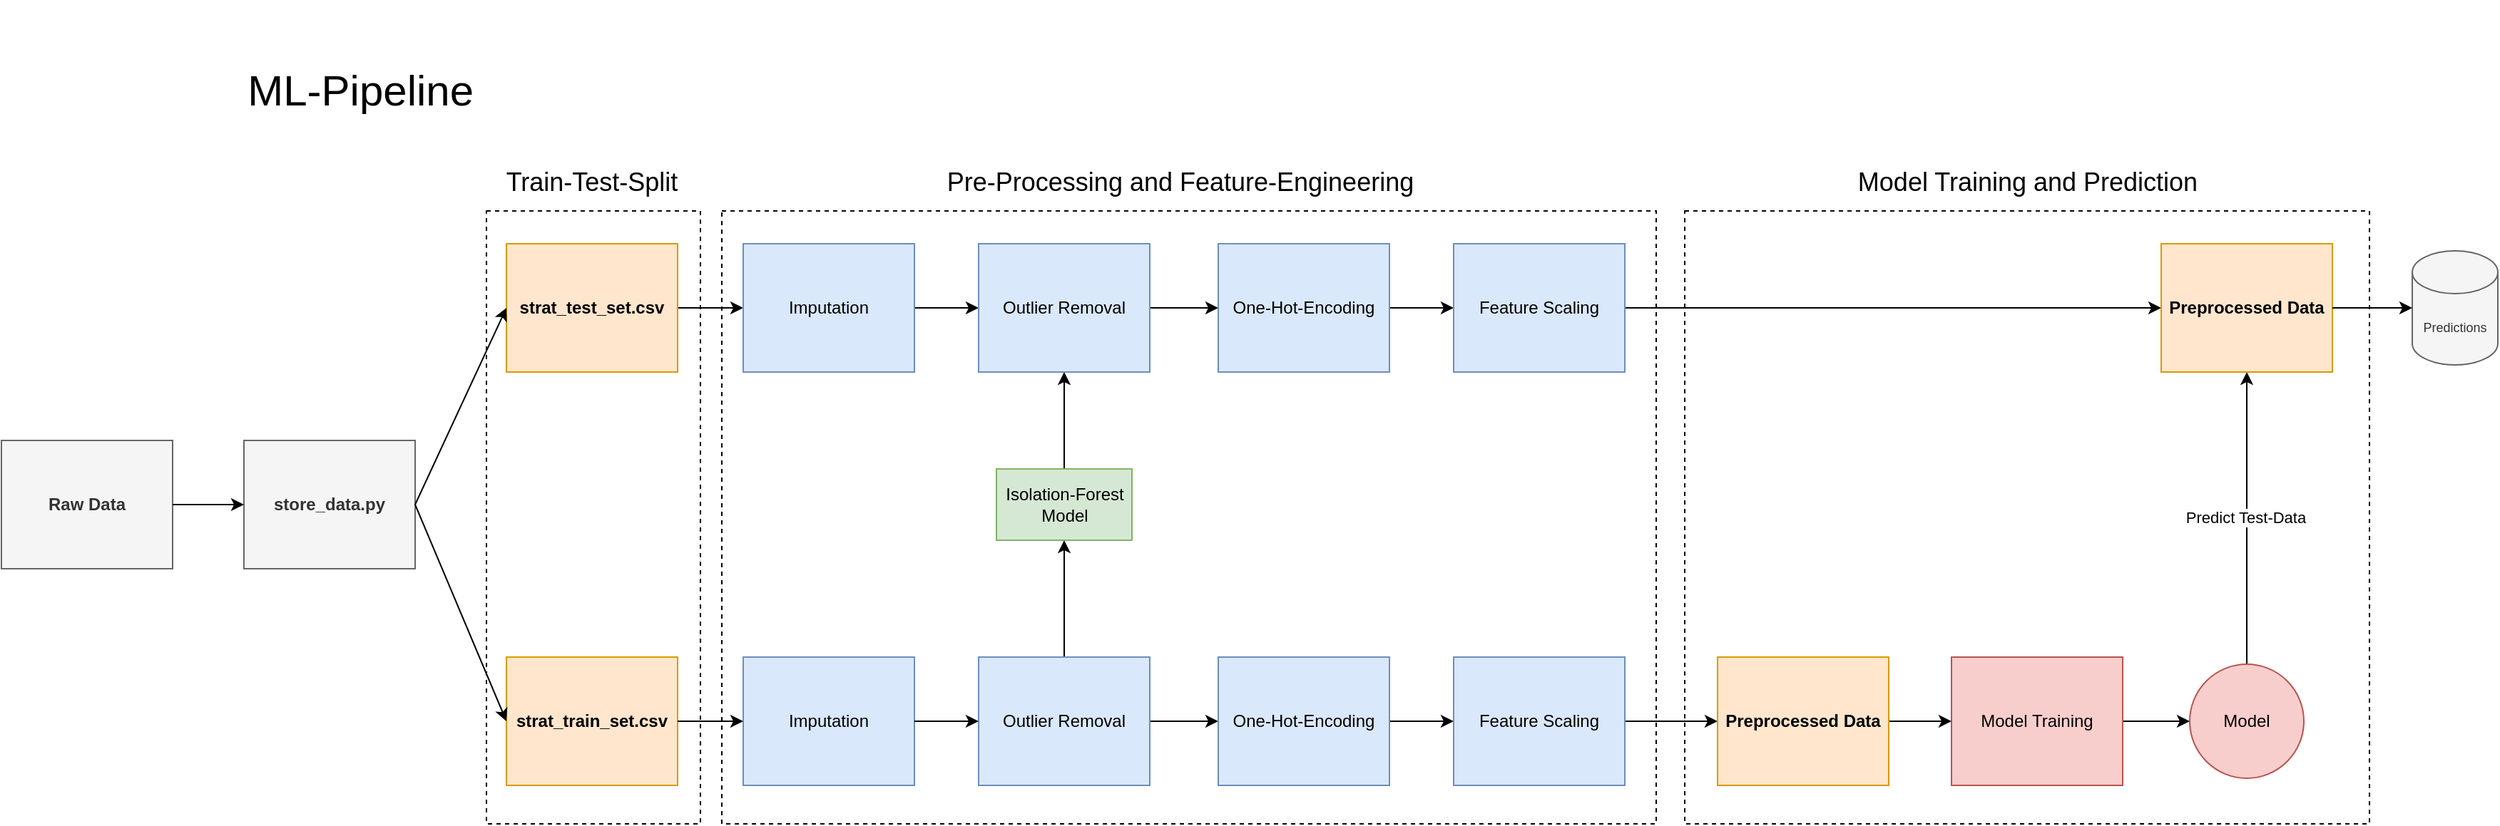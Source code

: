 <mxfile version="22.1.7" type="device">
  <diagram id="R2lEEEUBdFMjLlhIrx00" name="Page-1">
    <mxGraphModel dx="2027" dy="2263" grid="1" gridSize="10" guides="1" tooltips="1" connect="1" arrows="1" fold="1" page="1" pageScale="1" pageWidth="850" pageHeight="1100" math="0" shadow="0" extFonts="Permanent Marker^https://fonts.googleapis.com/css?family=Permanent+Marker">
      <root>
        <mxCell id="0" />
        <mxCell id="1" parent="0" />
        <mxCell id="SXCJhAjKf7nb-w6kiQrv-19" value="" style="rounded=0;whiteSpace=wrap;html=1;fillColor=none;dashed=1;" parent="1" vertex="1">
          <mxGeometry x="370" y="120" width="150" height="430" as="geometry" />
        </mxCell>
        <mxCell id="SXCJhAjKf7nb-w6kiQrv-20" value="" style="rounded=0;whiteSpace=wrap;html=1;fillColor=none;dashed=1;" parent="1" vertex="1">
          <mxGeometry x="535" y="120" width="655" height="430" as="geometry" />
        </mxCell>
        <mxCell id="SXCJhAjKf7nb-w6kiQrv-1" value="&lt;b&gt;Raw Data&lt;/b&gt;" style="rounded=0;whiteSpace=wrap;html=1;fillColor=#f5f5f5;fontColor=#333333;strokeColor=#666666;" parent="1" vertex="1">
          <mxGeometry x="30" y="281" width="120" height="90" as="geometry" />
        </mxCell>
        <mxCell id="SXCJhAjKf7nb-w6kiQrv-2" value="&lt;b&gt;store_data.py&lt;/b&gt;" style="rounded=0;whiteSpace=wrap;html=1;fillColor=#f5f5f5;fontColor=#333333;strokeColor=#666666;" parent="1" vertex="1">
          <mxGeometry x="200" y="281" width="120" height="90" as="geometry" />
        </mxCell>
        <mxCell id="SXCJhAjKf7nb-w6kiQrv-5" value="" style="endArrow=classic;html=1;rounded=0;exitX=1;exitY=0.5;exitDx=0;exitDy=0;entryX=0;entryY=0.5;entryDx=0;entryDy=0;" parent="1" source="SXCJhAjKf7nb-w6kiQrv-1" target="SXCJhAjKf7nb-w6kiQrv-2" edge="1">
          <mxGeometry width="50" height="50" relative="1" as="geometry">
            <mxPoint x="190" y="361" as="sourcePoint" />
            <mxPoint x="240" y="311" as="targetPoint" />
          </mxGeometry>
        </mxCell>
        <mxCell id="fnRuPF89Nc_uUHGO6Oz5-6" style="edgeStyle=orthogonalEdgeStyle;rounded=0;orthogonalLoop=1;jettySize=auto;html=1;entryX=0;entryY=0.5;entryDx=0;entryDy=0;" edge="1" parent="1" source="SXCJhAjKf7nb-w6kiQrv-6" target="fnRuPF89Nc_uUHGO6Oz5-1">
          <mxGeometry relative="1" as="geometry" />
        </mxCell>
        <mxCell id="SXCJhAjKf7nb-w6kiQrv-6" value="&lt;b&gt;strat_test_set.csv&lt;/b&gt;" style="rounded=0;whiteSpace=wrap;html=1;fillColor=#ffe6cc;strokeColor=#d79b00;" parent="1" vertex="1">
          <mxGeometry x="384" y="143" width="120" height="90" as="geometry" />
        </mxCell>
        <mxCell id="SXCJhAjKf7nb-w6kiQrv-7" value="&lt;b&gt;strat_train_set.csv&lt;/b&gt;" style="rounded=0;whiteSpace=wrap;html=1;fillColor=#ffe6cc;strokeColor=#d79b00;" parent="1" vertex="1">
          <mxGeometry x="384" y="433" width="120" height="90" as="geometry" />
        </mxCell>
        <mxCell id="SXCJhAjKf7nb-w6kiQrv-8" value="" style="endArrow=classic;html=1;rounded=0;exitX=1;exitY=0.5;exitDx=0;exitDy=0;entryX=0;entryY=0.5;entryDx=0;entryDy=0;" parent="1" source="SXCJhAjKf7nb-w6kiQrv-2" target="SXCJhAjKf7nb-w6kiQrv-6" edge="1">
          <mxGeometry width="50" height="50" relative="1" as="geometry">
            <mxPoint x="160" y="336" as="sourcePoint" />
            <mxPoint x="210" y="336" as="targetPoint" />
          </mxGeometry>
        </mxCell>
        <mxCell id="SXCJhAjKf7nb-w6kiQrv-9" value="" style="endArrow=classic;html=1;rounded=0;exitX=1;exitY=0.5;exitDx=0;exitDy=0;entryX=0;entryY=0.5;entryDx=0;entryDy=0;" parent="1" source="SXCJhAjKf7nb-w6kiQrv-2" target="SXCJhAjKf7nb-w6kiQrv-7" edge="1">
          <mxGeometry width="50" height="50" relative="1" as="geometry">
            <mxPoint x="330" y="336" as="sourcePoint" />
            <mxPoint x="420" y="271" as="targetPoint" />
          </mxGeometry>
        </mxCell>
        <mxCell id="SXCJhAjKf7nb-w6kiQrv-10" value="Imputation" style="rounded=0;whiteSpace=wrap;html=1;fillColor=#dae8fc;strokeColor=#6c8ebf;" parent="1" vertex="1">
          <mxGeometry x="550" y="433" width="120" height="90" as="geometry" />
        </mxCell>
        <mxCell id="SXCJhAjKf7nb-w6kiQrv-16" style="edgeStyle=orthogonalEdgeStyle;rounded=0;orthogonalLoop=1;jettySize=auto;html=1;entryX=0;entryY=0.5;entryDx=0;entryDy=0;" parent="1" source="SXCJhAjKf7nb-w6kiQrv-11" target="SXCJhAjKf7nb-w6kiQrv-12" edge="1">
          <mxGeometry relative="1" as="geometry" />
        </mxCell>
        <mxCell id="eu2c1NRFAATYJoVZKJut-3" style="edgeStyle=orthogonalEdgeStyle;rounded=0;orthogonalLoop=1;jettySize=auto;html=1;entryX=0.5;entryY=1;entryDx=0;entryDy=0;" parent="1" source="SXCJhAjKf7nb-w6kiQrv-11" target="eu2c1NRFAATYJoVZKJut-1" edge="1">
          <mxGeometry relative="1" as="geometry" />
        </mxCell>
        <mxCell id="SXCJhAjKf7nb-w6kiQrv-11" value="Outlier Removal" style="rounded=0;whiteSpace=wrap;html=1;fillColor=#dae8fc;strokeColor=#6c8ebf;" parent="1" vertex="1">
          <mxGeometry x="715" y="433" width="120" height="90" as="geometry" />
        </mxCell>
        <mxCell id="SXCJhAjKf7nb-w6kiQrv-17" style="edgeStyle=orthogonalEdgeStyle;rounded=0;orthogonalLoop=1;jettySize=auto;html=1;entryX=0;entryY=0.5;entryDx=0;entryDy=0;" parent="1" source="SXCJhAjKf7nb-w6kiQrv-12" target="SXCJhAjKf7nb-w6kiQrv-13" edge="1">
          <mxGeometry relative="1" as="geometry" />
        </mxCell>
        <mxCell id="SXCJhAjKf7nb-w6kiQrv-12" value="One-Hot-Encoding" style="rounded=0;whiteSpace=wrap;html=1;fillColor=#dae8fc;strokeColor=#6c8ebf;" parent="1" vertex="1">
          <mxGeometry x="883" y="433" width="120" height="90" as="geometry" />
        </mxCell>
        <mxCell id="fnRuPF89Nc_uUHGO6Oz5-20" style="edgeStyle=orthogonalEdgeStyle;rounded=0;orthogonalLoop=1;jettySize=auto;html=1;" edge="1" parent="1" source="SXCJhAjKf7nb-w6kiQrv-13" target="fnRuPF89Nc_uUHGO6Oz5-19">
          <mxGeometry relative="1" as="geometry" />
        </mxCell>
        <mxCell id="SXCJhAjKf7nb-w6kiQrv-13" value="Feature Scaling" style="rounded=0;whiteSpace=wrap;html=1;fillColor=#dae8fc;strokeColor=#6c8ebf;" parent="1" vertex="1">
          <mxGeometry x="1048" y="433" width="120" height="90" as="geometry" />
        </mxCell>
        <mxCell id="SXCJhAjKf7nb-w6kiQrv-14" value="" style="endArrow=classic;html=1;rounded=0;exitX=1;exitY=0.5;exitDx=0;exitDy=0;entryX=0;entryY=0.5;entryDx=0;entryDy=0;" parent="1" source="SXCJhAjKf7nb-w6kiQrv-7" target="SXCJhAjKf7nb-w6kiQrv-10" edge="1">
          <mxGeometry width="50" height="50" relative="1" as="geometry">
            <mxPoint x="304" y="423" as="sourcePoint" />
            <mxPoint x="394" y="488" as="targetPoint" />
          </mxGeometry>
        </mxCell>
        <mxCell id="SXCJhAjKf7nb-w6kiQrv-15" value="" style="endArrow=classic;html=1;rounded=0;exitX=1;exitY=0.5;exitDx=0;exitDy=0;entryX=0;entryY=0.5;entryDx=0;entryDy=0;" parent="1" source="SXCJhAjKf7nb-w6kiQrv-10" target="SXCJhAjKf7nb-w6kiQrv-11" edge="1">
          <mxGeometry width="50" height="50" relative="1" as="geometry">
            <mxPoint x="500" y="488" as="sourcePoint" />
            <mxPoint x="560" y="488" as="targetPoint" />
          </mxGeometry>
        </mxCell>
        <mxCell id="SXCJhAjKf7nb-w6kiQrv-21" value="" style="shape=image;verticalLabelPosition=bottom;labelBackgroundColor=default;verticalAlign=top;aspect=fixed;imageAspect=0;image=https://upload.wikimedia.org/wikipedia/commons/thumb/0/05/Scikit_learn_logo_small.svg/1200px-Scikit_learn_logo_small.svg.png;" parent="1" vertex="1">
          <mxGeometry x="30.25" y="-28" width="159.75" height="86" as="geometry" />
        </mxCell>
        <mxCell id="SXCJhAjKf7nb-w6kiQrv-22" value="&lt;font style=&quot;font-size: 30px;&quot;&gt;ML-Pipeline&amp;nbsp;&lt;/font&gt;" style="text;strokeColor=none;align=center;fillColor=none;html=1;verticalAlign=middle;whiteSpace=wrap;rounded=0;" parent="1" vertex="1">
          <mxGeometry x="196" y="15" width="180" height="40" as="geometry" />
        </mxCell>
        <mxCell id="fnRuPF89Nc_uUHGO6Oz5-9" style="edgeStyle=orthogonalEdgeStyle;rounded=0;orthogonalLoop=1;jettySize=auto;html=1;entryX=0.5;entryY=1;entryDx=0;entryDy=0;" edge="1" parent="1" source="eu2c1NRFAATYJoVZKJut-1" target="fnRuPF89Nc_uUHGO6Oz5-2">
          <mxGeometry relative="1" as="geometry" />
        </mxCell>
        <mxCell id="eu2c1NRFAATYJoVZKJut-1" value="Isolation-Forest Model" style="rounded=0;whiteSpace=wrap;html=1;fillColor=#d5e8d4;strokeColor=#82b366;" parent="1" vertex="1">
          <mxGeometry x="727.5" y="301" width="95" height="50" as="geometry" />
        </mxCell>
        <mxCell id="fnRuPF89Nc_uUHGO6Oz5-25" style="edgeStyle=orthogonalEdgeStyle;rounded=0;orthogonalLoop=1;jettySize=auto;html=1;entryX=0;entryY=0.5;entryDx=0;entryDy=0;" edge="1" parent="1" source="fnRuPF89Nc_uUHGO6Oz5-1" target="fnRuPF89Nc_uUHGO6Oz5-2">
          <mxGeometry relative="1" as="geometry" />
        </mxCell>
        <mxCell id="fnRuPF89Nc_uUHGO6Oz5-1" value="Imputation" style="rounded=0;whiteSpace=wrap;html=1;fillColor=#dae8fc;strokeColor=#6c8ebf;" vertex="1" parent="1">
          <mxGeometry x="550" y="143" width="120" height="90" as="geometry" />
        </mxCell>
        <mxCell id="fnRuPF89Nc_uUHGO6Oz5-26" style="edgeStyle=orthogonalEdgeStyle;rounded=0;orthogonalLoop=1;jettySize=auto;html=1;entryX=0;entryY=0.5;entryDx=0;entryDy=0;" edge="1" parent="1" source="fnRuPF89Nc_uUHGO6Oz5-2" target="fnRuPF89Nc_uUHGO6Oz5-3">
          <mxGeometry relative="1" as="geometry" />
        </mxCell>
        <mxCell id="fnRuPF89Nc_uUHGO6Oz5-2" value="Outlier Removal" style="rounded=0;whiteSpace=wrap;html=1;fillColor=#dae8fc;strokeColor=#6c8ebf;" vertex="1" parent="1">
          <mxGeometry x="715" y="143" width="120" height="90" as="geometry" />
        </mxCell>
        <mxCell id="fnRuPF89Nc_uUHGO6Oz5-10" style="edgeStyle=orthogonalEdgeStyle;rounded=0;orthogonalLoop=1;jettySize=auto;html=1;entryX=0;entryY=0.5;entryDx=0;entryDy=0;" edge="1" parent="1" source="fnRuPF89Nc_uUHGO6Oz5-3" target="fnRuPF89Nc_uUHGO6Oz5-4">
          <mxGeometry relative="1" as="geometry" />
        </mxCell>
        <mxCell id="fnRuPF89Nc_uUHGO6Oz5-3" value="One-Hot-Encoding" style="rounded=0;whiteSpace=wrap;html=1;fillColor=#dae8fc;strokeColor=#6c8ebf;" vertex="1" parent="1">
          <mxGeometry x="883" y="143" width="120" height="90" as="geometry" />
        </mxCell>
        <mxCell id="fnRuPF89Nc_uUHGO6Oz5-22" style="edgeStyle=orthogonalEdgeStyle;rounded=0;orthogonalLoop=1;jettySize=auto;html=1;entryX=0;entryY=0.5;entryDx=0;entryDy=0;" edge="1" parent="1" source="fnRuPF89Nc_uUHGO6Oz5-4" target="fnRuPF89Nc_uUHGO6Oz5-21">
          <mxGeometry relative="1" as="geometry" />
        </mxCell>
        <mxCell id="fnRuPF89Nc_uUHGO6Oz5-4" value="Feature Scaling" style="rounded=0;whiteSpace=wrap;html=1;fillColor=#dae8fc;strokeColor=#6c8ebf;" vertex="1" parent="1">
          <mxGeometry x="1048" y="143" width="120" height="90" as="geometry" />
        </mxCell>
        <mxCell id="fnRuPF89Nc_uUHGO6Oz5-11" value="&lt;font style=&quot;font-size: 18px;&quot;&gt;Train-Test-Split&lt;/font&gt;" style="text;strokeColor=none;align=center;fillColor=none;html=1;verticalAlign=middle;whiteSpace=wrap;rounded=0;" vertex="1" parent="1">
          <mxGeometry x="354" y="80" width="180" height="40" as="geometry" />
        </mxCell>
        <mxCell id="fnRuPF89Nc_uUHGO6Oz5-12" value="&lt;font style=&quot;font-size: 18px;&quot;&gt;Pre-Processing and Feature-Engineering&lt;/font&gt;" style="text;strokeColor=none;align=center;fillColor=none;html=1;verticalAlign=middle;whiteSpace=wrap;rounded=0;" vertex="1" parent="1">
          <mxGeometry x="670" y="80" width="372.5" height="40" as="geometry" />
        </mxCell>
        <mxCell id="fnRuPF89Nc_uUHGO6Oz5-13" value="" style="rounded=0;whiteSpace=wrap;html=1;fillColor=none;dashed=1;" vertex="1" parent="1">
          <mxGeometry x="1210" y="120" width="480" height="430" as="geometry" />
        </mxCell>
        <mxCell id="fnRuPF89Nc_uUHGO6Oz5-16" style="edgeStyle=orthogonalEdgeStyle;rounded=0;orthogonalLoop=1;jettySize=auto;html=1;" edge="1" parent="1" source="fnRuPF89Nc_uUHGO6Oz5-14" target="fnRuPF89Nc_uUHGO6Oz5-15">
          <mxGeometry relative="1" as="geometry" />
        </mxCell>
        <mxCell id="fnRuPF89Nc_uUHGO6Oz5-14" value="Model Training" style="rounded=0;whiteSpace=wrap;html=1;fillColor=#f8cecc;strokeColor=#b85450;" vertex="1" parent="1">
          <mxGeometry x="1397" y="433" width="120" height="90" as="geometry" />
        </mxCell>
        <mxCell id="fnRuPF89Nc_uUHGO6Oz5-23" style="edgeStyle=orthogonalEdgeStyle;rounded=0;orthogonalLoop=1;jettySize=auto;html=1;entryX=0.5;entryY=1;entryDx=0;entryDy=0;" edge="1" parent="1" source="fnRuPF89Nc_uUHGO6Oz5-15" target="fnRuPF89Nc_uUHGO6Oz5-21">
          <mxGeometry relative="1" as="geometry" />
        </mxCell>
        <mxCell id="fnRuPF89Nc_uUHGO6Oz5-27" value="Predict Test-Data" style="edgeLabel;html=1;align=center;verticalAlign=middle;resizable=0;points=[];" vertex="1" connectable="0" parent="fnRuPF89Nc_uUHGO6Oz5-23">
          <mxGeometry x="0.009" y="1" relative="1" as="geometry">
            <mxPoint as="offset" />
          </mxGeometry>
        </mxCell>
        <mxCell id="fnRuPF89Nc_uUHGO6Oz5-15" value="Model" style="ellipse;whiteSpace=wrap;html=1;fillColor=#f8cecc;strokeColor=#b85450;" vertex="1" parent="1">
          <mxGeometry x="1564" y="438" width="80" height="80" as="geometry" />
        </mxCell>
        <mxCell id="fnRuPF89Nc_uUHGO6Oz5-24" style="edgeStyle=orthogonalEdgeStyle;rounded=0;orthogonalLoop=1;jettySize=auto;html=1;" edge="1" parent="1" source="fnRuPF89Nc_uUHGO6Oz5-19" target="fnRuPF89Nc_uUHGO6Oz5-14">
          <mxGeometry relative="1" as="geometry" />
        </mxCell>
        <mxCell id="fnRuPF89Nc_uUHGO6Oz5-19" value="&lt;b&gt;Preprocessed Data&lt;/b&gt;" style="rounded=0;whiteSpace=wrap;html=1;fillColor=#ffe6cc;strokeColor=#d79b00;" vertex="1" parent="1">
          <mxGeometry x="1233" y="433" width="120" height="90" as="geometry" />
        </mxCell>
        <mxCell id="fnRuPF89Nc_uUHGO6Oz5-21" value="&lt;b&gt;Preprocessed Data&lt;/b&gt;" style="rounded=0;whiteSpace=wrap;html=1;fillColor=#ffe6cc;strokeColor=#d79b00;" vertex="1" parent="1">
          <mxGeometry x="1544" y="143" width="120" height="90" as="geometry" />
        </mxCell>
        <mxCell id="fnRuPF89Nc_uUHGO6Oz5-28" value="&lt;font style=&quot;font-size: 18px;&quot;&gt;Model Training and Prediction&lt;/font&gt;" style="text;strokeColor=none;align=center;fillColor=none;html=1;verticalAlign=middle;whiteSpace=wrap;rounded=0;" vertex="1" parent="1">
          <mxGeometry x="1263.75" y="80" width="372.5" height="40" as="geometry" />
        </mxCell>
        <mxCell id="fnRuPF89Nc_uUHGO6Oz5-30" value="&lt;font style=&quot;font-size: 9px;&quot;&gt;Predictions&lt;/font&gt;" style="shape=cylinder3;whiteSpace=wrap;html=1;boundedLbl=1;backgroundOutline=1;size=15;fillColor=#f5f5f5;fontColor=#333333;strokeColor=#666666;" vertex="1" parent="1">
          <mxGeometry x="1720" y="148" width="60" height="80" as="geometry" />
        </mxCell>
        <mxCell id="fnRuPF89Nc_uUHGO6Oz5-31" style="edgeStyle=orthogonalEdgeStyle;rounded=0;orthogonalLoop=1;jettySize=auto;html=1;entryX=0;entryY=0.5;entryDx=0;entryDy=0;entryPerimeter=0;" edge="1" parent="1" source="fnRuPF89Nc_uUHGO6Oz5-21" target="fnRuPF89Nc_uUHGO6Oz5-30">
          <mxGeometry relative="1" as="geometry" />
        </mxCell>
      </root>
    </mxGraphModel>
  </diagram>
</mxfile>
